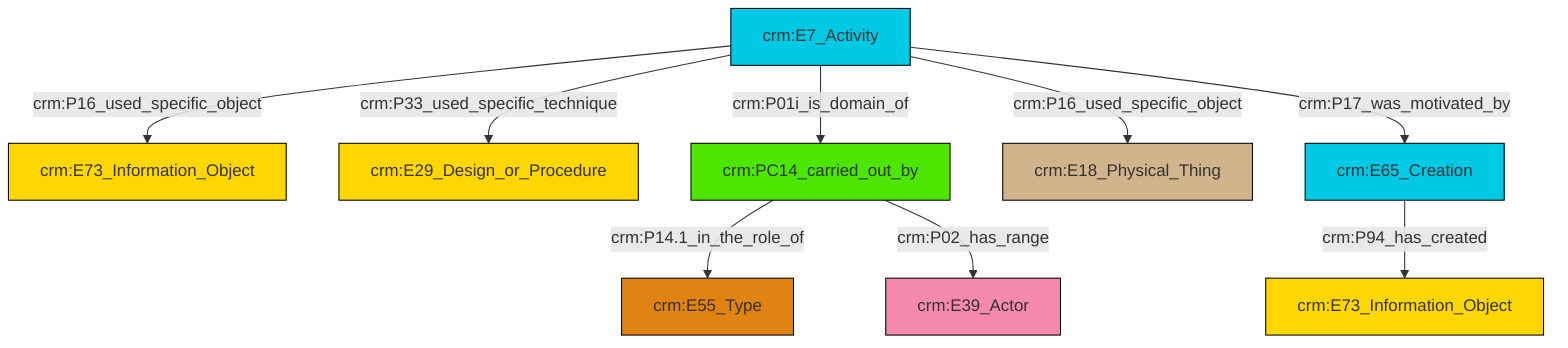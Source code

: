 graph TD
classDef Literal fill:#f2f2f2,stroke:#000000;
classDef CRM_Entity fill:#FFFFFF,stroke:#000000;
classDef Temporal_Entity fill:#00C9E6, stroke:#000000;
classDef Type fill:#E18312, stroke:#000000;
classDef Time-Span fill:#2C9C91, stroke:#000000;
classDef Appellation fill:#FFEB7F, stroke:#000000;
classDef Place fill:#008836, stroke:#000000;
classDef Persistent_Item fill:#B266B2, stroke:#000000;
classDef Conceptual_Object fill:#FFD700, stroke:#000000;
classDef Physical_Thing fill:#D2B48C, stroke:#000000;
classDef Actor fill:#f58aad, stroke:#000000;
classDef PC_Classes fill:#4ce600, stroke:#000000;
classDef Multi fill:#cccccc,stroke:#000000;

6["crm:E65_Creation"]:::Temporal_Entity -->|crm:P94_has_created| 0["crm:E73_Information_Object"]:::Conceptual_Object
7["crm:E7_Activity"]:::Temporal_Entity -->|crm:P16_used_specific_object| 8["crm:E18_Physical_Thing"]:::Physical_Thing
9["crm:PC14_carried_out_by"]:::PC_Classes -->|crm:P14.1_in_the_role_of| 10["crm:E55_Type"]:::Type
7["crm:E7_Activity"]:::Temporal_Entity -->|crm:P01i_is_domain_of| 9["crm:PC14_carried_out_by"]:::PC_Classes
7["crm:E7_Activity"]:::Temporal_Entity -->|crm:P16_used_specific_object| 2["crm:E73_Information_Object"]:::Conceptual_Object
9["crm:PC14_carried_out_by"]:::PC_Classes -->|crm:P02_has_range| 16["crm:E39_Actor"]:::Actor
7["crm:E7_Activity"]:::Temporal_Entity -->|crm:P17_was_motivated_by| 6["crm:E65_Creation"]:::Temporal_Entity
7["crm:E7_Activity"]:::Temporal_Entity -->|crm:P33_used_specific_technique| 4["crm:E29_Design_or_Procedure"]:::Conceptual_Object